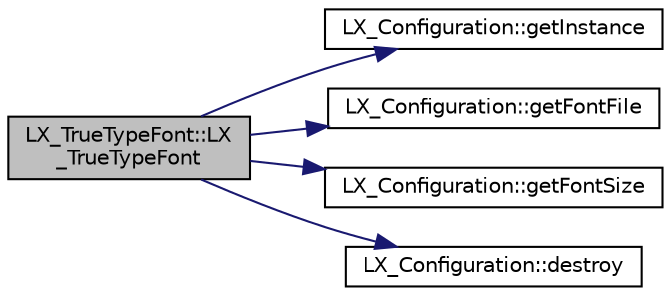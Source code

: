digraph "LX_TrueTypeFont::LX_TrueTypeFont"
{
  edge [fontname="Helvetica",fontsize="10",labelfontname="Helvetica",labelfontsize="10"];
  node [fontname="Helvetica",fontsize="10",shape=record];
  rankdir="LR";
  Node1 [label="LX_TrueTypeFont::LX\l_TrueTypeFont",height=0.2,width=0.4,color="black", fillcolor="grey75", style="filled" fontcolor="black"];
  Node1 -> Node2 [color="midnightblue",fontsize="10",style="solid",fontname="Helvetica"];
  Node2 [label="LX_Configuration::getInstance",height=0.2,width=0.4,color="black", fillcolor="white", style="filled",URL="$class_l_x___configuration.html#abd5c52de995711f1c004510ed88a9dd2"];
  Node1 -> Node3 [color="midnightblue",fontsize="10",style="solid",fontname="Helvetica"];
  Node3 [label="LX_Configuration::getFontFile",height=0.2,width=0.4,color="black", fillcolor="white", style="filled",URL="$class_l_x___configuration.html#a916e0f8af9fdeef9413bd3805beaca0b"];
  Node1 -> Node4 [color="midnightblue",fontsize="10",style="solid",fontname="Helvetica"];
  Node4 [label="LX_Configuration::getFontSize",height=0.2,width=0.4,color="black", fillcolor="white", style="filled",URL="$class_l_x___configuration.html#a3e1658c1fb2f78a1ecebd07ed4a95e95"];
  Node1 -> Node5 [color="midnightblue",fontsize="10",style="solid",fontname="Helvetica"];
  Node5 [label="LX_Configuration::destroy",height=0.2,width=0.4,color="black", fillcolor="white", style="filled",URL="$class_l_x___configuration.html#adbc92d984b2d2c62275a50cd21f75748"];
}
